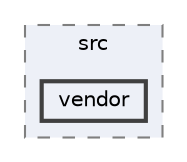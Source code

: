 digraph "engine/src/vendor"
{
 // LATEX_PDF_SIZE
  bgcolor="transparent";
  edge [fontname=Helvetica,fontsize=10,labelfontname=Helvetica,labelfontsize=10];
  node [fontname=Helvetica,fontsize=10,shape=box,height=0.2,width=0.4];
  compound=true
  subgraph clusterdir_3d9126aa00c041bc0b8f859d1965a0f4 {
    graph [ bgcolor="#edf0f7", pencolor="grey50", label="src", fontname=Helvetica,fontsize=10 style="filled,dashed", URL="dir_3d9126aa00c041bc0b8f859d1965a0f4.html",tooltip=""]
  dir_60d7621d2f2179613d7130b0d1061a4f [label="vendor", fillcolor="#edf0f7", color="grey25", style="filled,bold", URL="dir_60d7621d2f2179613d7130b0d1061a4f.html",tooltip=""];
  }
}
